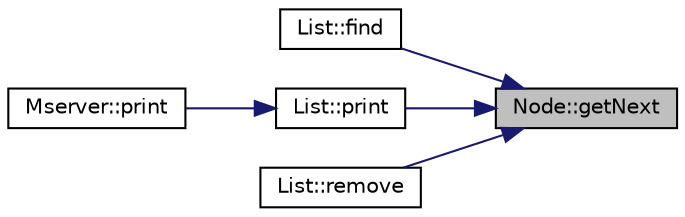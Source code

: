 digraph "Node::getNext"
{
 // LATEX_PDF_SIZE
  edge [fontname="Helvetica",fontsize="10",labelfontname="Helvetica",labelfontsize="10"];
  node [fontname="Helvetica",fontsize="10",shape=record];
  rankdir="RL";
  Node1 [label="Node::getNext",height=0.2,width=0.4,color="black", fillcolor="grey75", style="filled", fontcolor="black",tooltip="give us the the next node of the linked list"];
  Node1 -> Node2 [dir="back",color="midnightblue",fontsize="10",style="solid"];
  Node2 [label="List::find",height=0.2,width=0.4,color="black", fillcolor="white", style="filled",URL="$classList.html#a08e63fdd748d63a3d20b7f3e6b60d25b",tooltip="find if a node is on the linked list"];
  Node1 -> Node3 [dir="back",color="midnightblue",fontsize="10",style="solid"];
  Node3 [label="List::print",height=0.2,width=0.4,color="black", fillcolor="white", style="filled",URL="$classList.html#a2ffef25cafd0dc10d9fc0e0609a2cd37",tooltip="give us how is conformed the list"];
  Node3 -> Node4 [dir="back",color="midnightblue",fontsize="10",style="solid"];
  Node4 [label="Mserver::print",height=0.2,width=0.4,color="black", fillcolor="white", style="filled",URL="$classMserver.html#add31754939d652467f196819a7e56945",tooltip="give us the status of the memory state"];
  Node1 -> Node5 [dir="back",color="midnightblue",fontsize="10",style="solid"];
  Node5 [label="List::remove",height=0.2,width=0.4,color="black", fillcolor="white", style="filled",URL="$classList.html#a00605db9b37a2d2d87e78910a7fa5dec",tooltip="delete a node from the linked list"];
}
